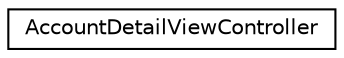 digraph G
{
  edge [fontname="Helvetica",fontsize="10",labelfontname="Helvetica",labelfontsize="10"];
  node [fontname="Helvetica",fontsize="10",shape=record];
  rankdir=LR;
  Node1 [label="AccountDetailViewController",height=0.2,width=0.4,color="black", fillcolor="white", style="filled",URL="$interface_account_detail_view_controller.html",tooltip="AcountDetailViewController class is responsible for showing account detials."];
}
